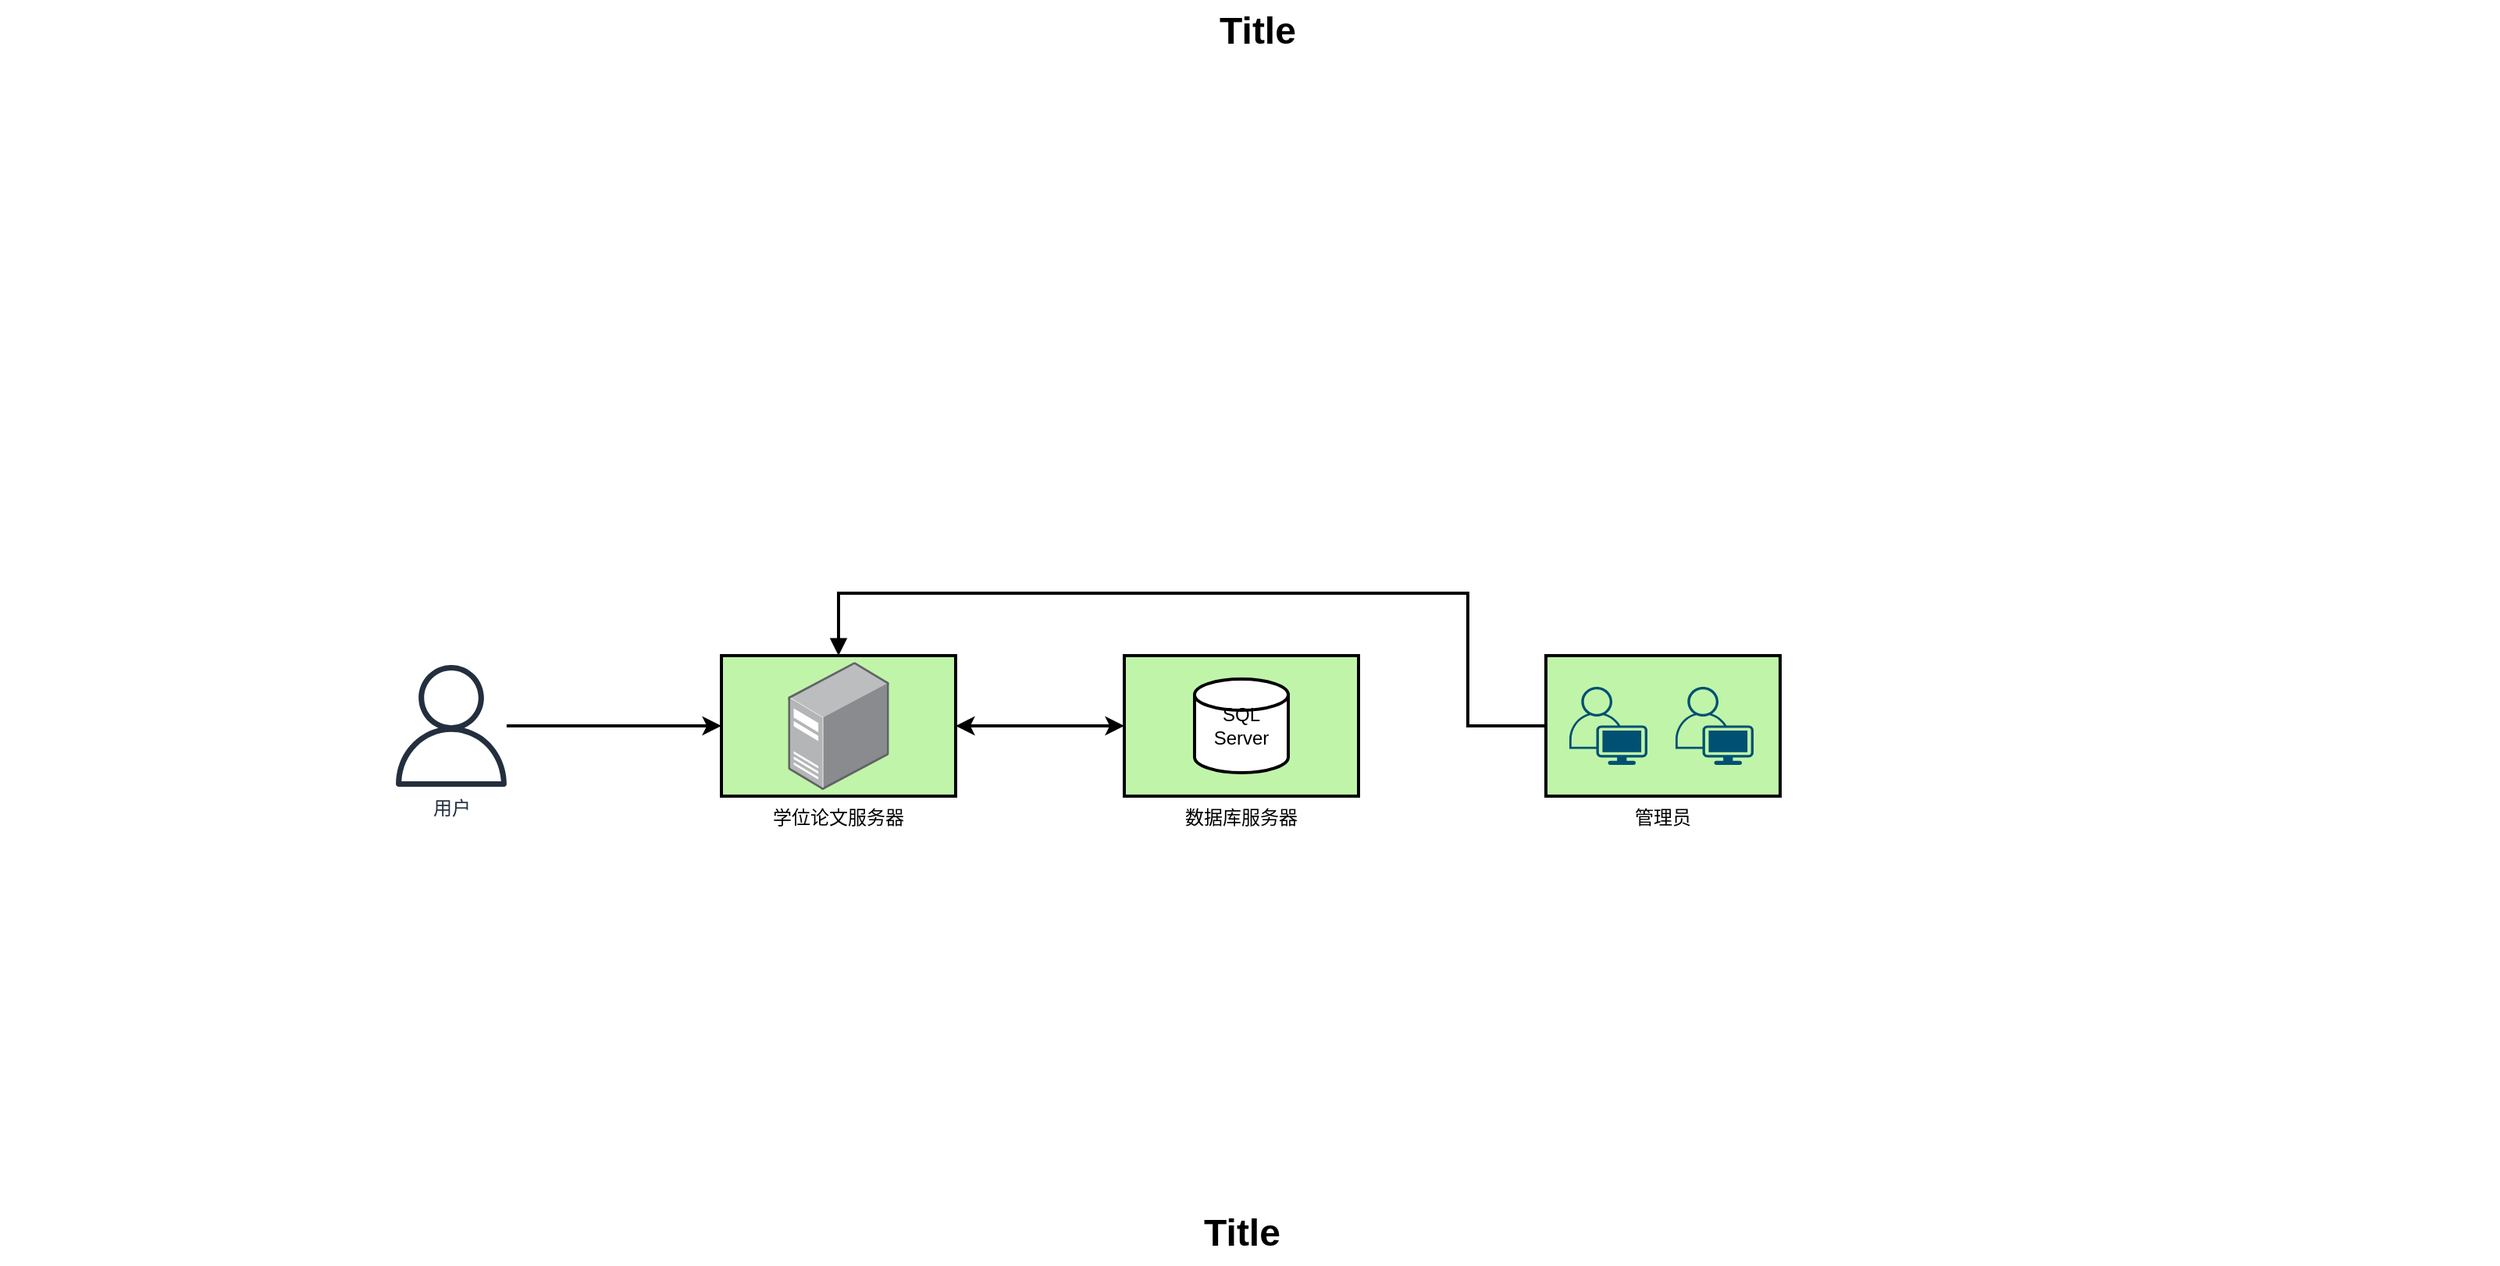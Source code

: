 <mxfile version="13.10.6" type="github">
  <diagram name="Page-1" id="74b105a0-9070-1c63-61bc-23e55f88626e">
    <mxGraphModel dx="2245" dy="1380" grid="1" gridSize="10" guides="1" tooltips="1" connect="1" arrows="1" fold="1" page="1" pageScale="1.5" pageWidth="1169" pageHeight="826" background="none" math="0" shadow="0">
      <root>
        <mxCell id="0" style=";html=1;" />
        <mxCell id="1" style=";html=1;" parent="0" />
        <mxCell id="az9H7xqMgQHj3aL3T-Eh-1" value="用户" style="outlineConnect=0;fontColor=#232F3E;gradientColor=none;fillColor=#232F3E;strokeColor=none;dashed=0;verticalLabelPosition=bottom;verticalAlign=top;align=center;html=1;fontSize=12;fontStyle=0;aspect=fixed;pointerEvents=1;shape=mxgraph.aws4.user;" vertex="1" parent="1">
          <mxGeometry x="320" y="466" width="78" height="78" as="geometry" />
        </mxCell>
        <mxCell id="10b056a9c633e61c-30" value="Title" style="text;strokeColor=none;fillColor=none;html=1;fontSize=24;fontStyle=1;verticalAlign=middle;align=center;" parent="1" vertex="1">
          <mxGeometry x="80" y="40" width="1590" height="40" as="geometry" />
        </mxCell>
        <mxCell id="az9H7xqMgQHj3aL3T-Eh-3" value="" style="endArrow=classic;html=1;strokeWidth=2;" edge="1" parent="1" source="az9H7xqMgQHj3aL3T-Eh-1" target="az9H7xqMgQHj3aL3T-Eh-11">
          <mxGeometry width="50" height="50" relative="1" as="geometry">
            <mxPoint x="550" y="520" as="sourcePoint" />
            <mxPoint x="630" y="505" as="targetPoint" />
          </mxGeometry>
        </mxCell>
        <mxCell id="az9H7xqMgQHj3aL3T-Eh-10" value="" style="group" vertex="1" connectable="0" parent="1">
          <mxGeometry x="790" y="460" width="150" height="90" as="geometry" />
        </mxCell>
        <mxCell id="az9H7xqMgQHj3aL3T-Eh-9" value="数据库服务器&#xa;" style="strokeWidth=2;dashed=0;align=center;fontSize=12;shape=rect;verticalLabelPosition=bottom;verticalAlign=top;fillColor=#c0f5a9" vertex="1" parent="az9H7xqMgQHj3aL3T-Eh-10">
          <mxGeometry width="150" height="90" as="geometry" />
        </mxCell>
        <mxCell id="az9H7xqMgQHj3aL3T-Eh-4" value="SQL Server" style="strokeWidth=2;html=1;shape=mxgraph.flowchart.database;whiteSpace=wrap;" vertex="1" parent="az9H7xqMgQHj3aL3T-Eh-10">
          <mxGeometry x="45" y="15" width="60" height="60" as="geometry" />
        </mxCell>
        <mxCell id="az9H7xqMgQHj3aL3T-Eh-13" value="" style="group" vertex="1" connectable="0" parent="1">
          <mxGeometry x="532" y="460" width="150" height="90" as="geometry" />
        </mxCell>
        <mxCell id="az9H7xqMgQHj3aL3T-Eh-11" value="学位论文服务器" style="strokeWidth=2;dashed=0;align=center;fontSize=12;shape=rect;verticalLabelPosition=bottom;verticalAlign=top;fillColor=#c0f5a9" vertex="1" parent="az9H7xqMgQHj3aL3T-Eh-13">
          <mxGeometry width="150" height="90" as="geometry" />
        </mxCell>
        <mxCell id="az9H7xqMgQHj3aL3T-Eh-12" value="" style="points=[];aspect=fixed;html=1;align=center;shadow=0;dashed=0;image;image=img/lib/allied_telesis/computer_and_terminals/Server_Desktop.svg;" vertex="1" parent="az9H7xqMgQHj3aL3T-Eh-13">
          <mxGeometry x="42.65" y="4" width="64.69" height="82" as="geometry" />
        </mxCell>
        <mxCell id="az9H7xqMgQHj3aL3T-Eh-14" value="" style="endArrow=classic;startArrow=classic;html=1;entryX=0;entryY=0.5;entryDx=0;entryDy=0;exitX=1;exitY=0.5;exitDx=0;exitDy=0;strokeWidth=2;" edge="1" parent="1" source="az9H7xqMgQHj3aL3T-Eh-11" target="az9H7xqMgQHj3aL3T-Eh-9">
          <mxGeometry width="50" height="50" relative="1" as="geometry">
            <mxPoint x="680" y="540" as="sourcePoint" />
            <mxPoint x="730" y="490" as="targetPoint" />
          </mxGeometry>
        </mxCell>
        <mxCell id="az9H7xqMgQHj3aL3T-Eh-21" value="" style="group" vertex="1" connectable="0" parent="1">
          <mxGeometry x="1060" y="460" width="150" height="90" as="geometry" />
        </mxCell>
        <mxCell id="az9H7xqMgQHj3aL3T-Eh-15" value="管理员" style="strokeWidth=2;dashed=0;align=center;fontSize=12;shape=rect;verticalLabelPosition=bottom;verticalAlign=top;fillColor=#c0f5a9" vertex="1" parent="az9H7xqMgQHj3aL3T-Eh-21">
          <mxGeometry width="150" height="90" as="geometry" />
        </mxCell>
        <mxCell id="az9H7xqMgQHj3aL3T-Eh-16" value="" style="points=[[0.35,0,0],[0.98,0.51,0],[1,0.71,0],[0.67,1,0],[0,0.795,0],[0,0.65,0]];verticalLabelPosition=bottom;html=1;verticalAlign=top;aspect=fixed;align=center;pointerEvents=1;shape=mxgraph.cisco19.user;fillColor=#005073;strokeColor=none;" vertex="1" parent="az9H7xqMgQHj3aL3T-Eh-21">
          <mxGeometry x="15" y="20" width="50" height="50" as="geometry" />
        </mxCell>
        <mxCell id="az9H7xqMgQHj3aL3T-Eh-17" value="" style="points=[[0.35,0,0],[0.98,0.51,0],[1,0.71,0],[0.67,1,0],[0,0.795,0],[0,0.65,0]];verticalLabelPosition=bottom;html=1;verticalAlign=top;aspect=fixed;align=center;pointerEvents=1;shape=mxgraph.cisco19.user;fillColor=#005073;strokeColor=none;" vertex="1" parent="az9H7xqMgQHj3aL3T-Eh-21">
          <mxGeometry x="83" y="20" width="50" height="50" as="geometry" />
        </mxCell>
        <mxCell id="az9H7xqMgQHj3aL3T-Eh-23" style="edgeStyle=orthogonalEdgeStyle;rounded=0;html=1;endArrow=block;endFill=1;jettySize=auto;orthogonalLoop=1;fontSize=12;strokeWidth=2;startArrow=none;startFill=0;exitX=0;exitY=0.5;exitDx=0;exitDy=0;entryX=0.5;entryY=0;entryDx=0;entryDy=0;" edge="1" parent="1" source="az9H7xqMgQHj3aL3T-Eh-15" target="az9H7xqMgQHj3aL3T-Eh-11">
          <mxGeometry relative="1" as="geometry">
            <Array as="points">
              <mxPoint x="1010" y="505" />
              <mxPoint x="1010" y="420" />
              <mxPoint x="607" y="420" />
            </Array>
            <mxPoint x="1667" y="145" as="sourcePoint" />
            <mxPoint x="407" y="220" as="targetPoint" />
          </mxGeometry>
        </mxCell>
        <mxCell id="az9H7xqMgQHj3aL3T-Eh-24" value="Title" style="text;strokeColor=none;fillColor=none;html=1;fontSize=24;fontStyle=1;verticalAlign=middle;align=center;" vertex="1" parent="1">
          <mxGeometry x="70" y="810" width="1590" height="40" as="geometry" />
        </mxCell>
      </root>
    </mxGraphModel>
  </diagram>
</mxfile>
